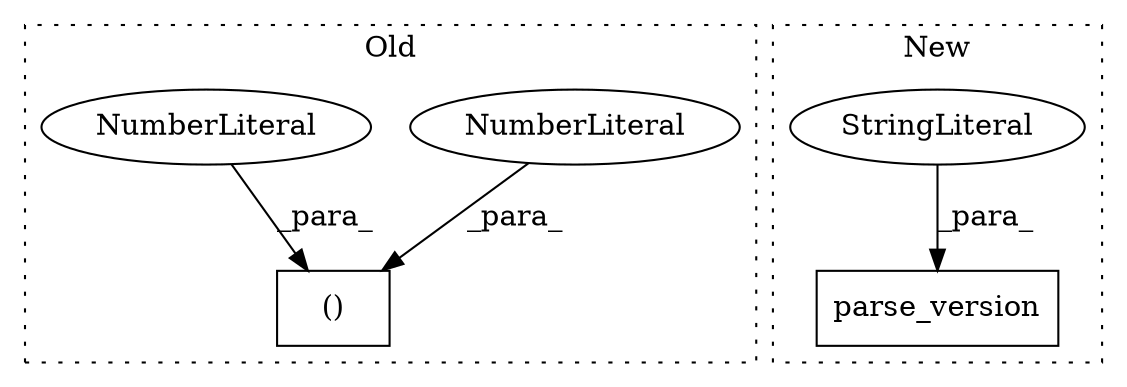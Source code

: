 digraph G {
subgraph cluster0 {
1 [label="()" a="106" s="4292" l="43" shape="box"];
3 [label="NumberLiteral" a="34" s="4334" l="1" shape="ellipse"];
4 [label="NumberLiteral" a="34" s="4292" l="1" shape="ellipse"];
label = "Old";
style="dotted";
}
subgraph cluster1 {
2 [label="parse_version" a="32" s="3587,3616" l="14,1" shape="box"];
5 [label="StringLiteral" a="45" s="3601" l="15" shape="ellipse"];
label = "New";
style="dotted";
}
3 -> 1 [label="_para_"];
4 -> 1 [label="_para_"];
5 -> 2 [label="_para_"];
}
